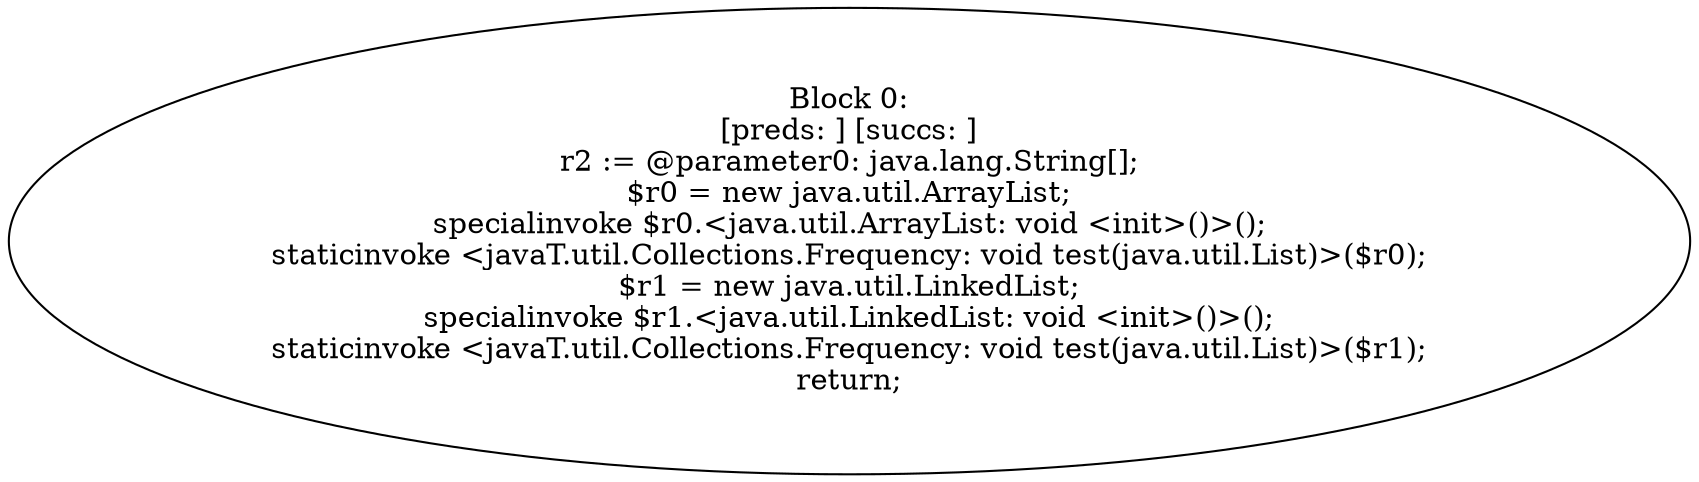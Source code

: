 digraph "unitGraph" {
    "Block 0:
[preds: ] [succs: ]
r2 := @parameter0: java.lang.String[];
$r0 = new java.util.ArrayList;
specialinvoke $r0.<java.util.ArrayList: void <init>()>();
staticinvoke <javaT.util.Collections.Frequency: void test(java.util.List)>($r0);
$r1 = new java.util.LinkedList;
specialinvoke $r1.<java.util.LinkedList: void <init>()>();
staticinvoke <javaT.util.Collections.Frequency: void test(java.util.List)>($r1);
return;
"
}
